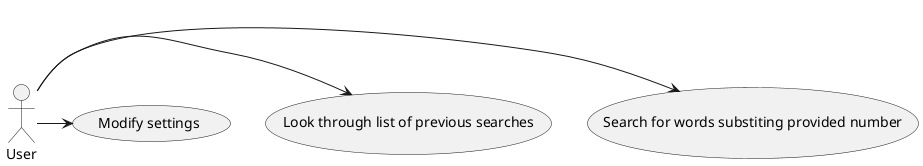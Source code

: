 @startuml
:User: -> (Search for words substiting provided number)
:User: -> (Look through list of previous searches)
:User: -> (Modify settings)
@enduml
